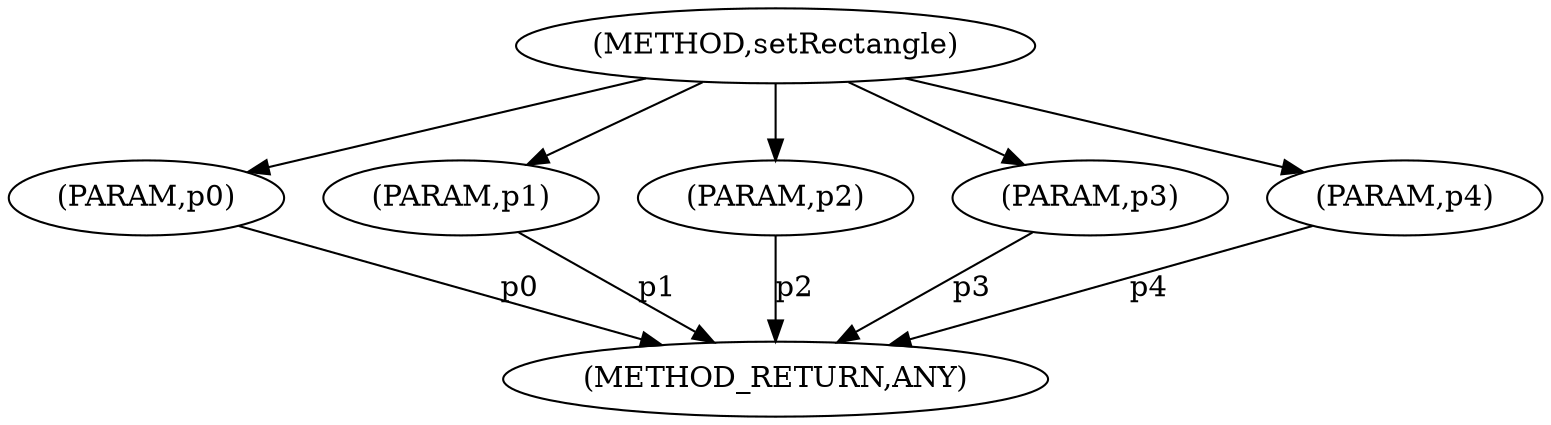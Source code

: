 digraph "setRectangle" {  
"515" [label = <(METHOD,setRectangle)> ]
"522" [label = <(METHOD_RETURN,ANY)> ]
"516" [label = <(PARAM,p0)> ]
"517" [label = <(PARAM,p1)> ]
"518" [label = <(PARAM,p2)> ]
"519" [label = <(PARAM,p3)> ]
"520" [label = <(PARAM,p4)> ]
  "516" -> "522"  [ label = "p0"] 
  "517" -> "522"  [ label = "p1"] 
  "518" -> "522"  [ label = "p2"] 
  "519" -> "522"  [ label = "p3"] 
  "520" -> "522"  [ label = "p4"] 
  "515" -> "516" 
  "515" -> "517" 
  "515" -> "518" 
  "515" -> "519" 
  "515" -> "520" 
}
